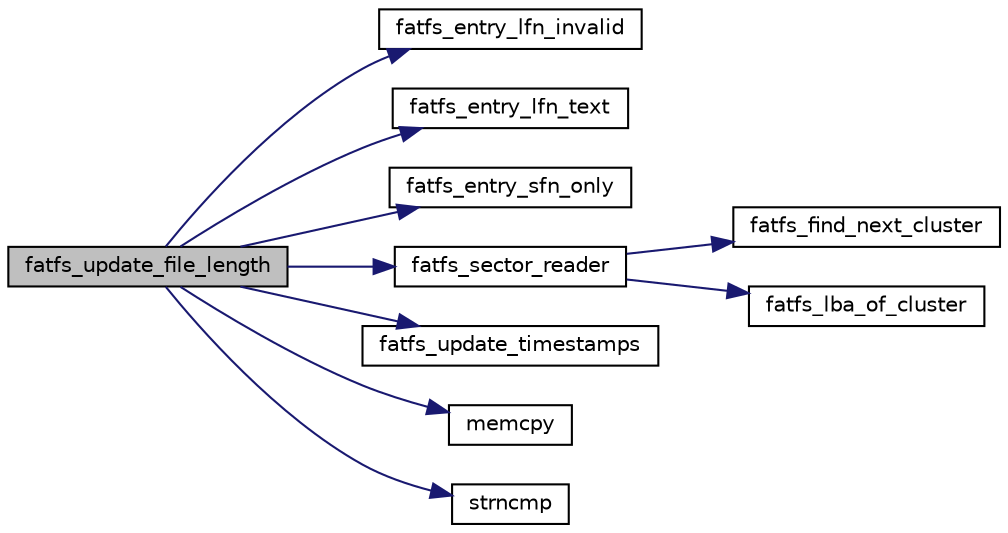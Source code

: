 digraph "fatfs_update_file_length"
{
 // LATEX_PDF_SIZE
  edge [fontname="Helvetica",fontsize="10",labelfontname="Helvetica",labelfontsize="10"];
  node [fontname="Helvetica",fontsize="10",shape=record];
  rankdir="LR";
  Node1 [label="fatfs_update_file_length",height=0.2,width=0.4,color="black", fillcolor="grey75", style="filled", fontcolor="black",tooltip=" "];
  Node1 -> Node2 [color="midnightblue",fontsize="10",style="solid",fontname="Helvetica"];
  Node2 [label="fatfs_entry_lfn_invalid",height=0.2,width=0.4,color="black", fillcolor="white", style="filled",URL="$fat__misc_8c.html#a4ed58a36d5257fed8f10aaca95433cdf",tooltip=" "];
  Node1 -> Node3 [color="midnightblue",fontsize="10",style="solid",fontname="Helvetica"];
  Node3 [label="fatfs_entry_lfn_text",height=0.2,width=0.4,color="black", fillcolor="white", style="filled",URL="$fat__misc_8c.html#a7dac9a0d5348d1d6e9df6479c29d03c4",tooltip=" "];
  Node1 -> Node4 [color="midnightblue",fontsize="10",style="solid",fontname="Helvetica"];
  Node4 [label="fatfs_entry_sfn_only",height=0.2,width=0.4,color="black", fillcolor="white", style="filled",URL="$fat__misc_8c.html#a0c733bd55626e6751be7a7fcd770acd5",tooltip=" "];
  Node1 -> Node5 [color="midnightblue",fontsize="10",style="solid",fontname="Helvetica"];
  Node5 [label="fatfs_sector_reader",height=0.2,width=0.4,color="black", fillcolor="white", style="filled",URL="$fat__access_8c.html#a934acbcc4c095b05eaacea0333675ed3",tooltip=" "];
  Node5 -> Node6 [color="midnightblue",fontsize="10",style="solid",fontname="Helvetica"];
  Node6 [label="fatfs_find_next_cluster",height=0.2,width=0.4,color="black", fillcolor="white", style="filled",URL="$fat__table_8c.html#af6297d64179e09d929493451ab68d6e6",tooltip=" "];
  Node5 -> Node7 [color="midnightblue",fontsize="10",style="solid",fontname="Helvetica"];
  Node7 [label="fatfs_lba_of_cluster",height=0.2,width=0.4,color="black", fillcolor="white", style="filled",URL="$fat__access_8c.html#adda5a5dde3548cd09943efcbe5534c62",tooltip=" "];
  Node1 -> Node8 [color="midnightblue",fontsize="10",style="solid",fontname="Helvetica"];
  Node8 [label="fatfs_update_timestamps",height=0.2,width=0.4,color="black", fillcolor="white", style="filled",URL="$fat__access_8h.html#a7c037882a907d50957d58ba53e1ef897",tooltip=" "];
  Node1 -> Node9 [color="midnightblue",fontsize="10",style="solid",fontname="Helvetica"];
  Node9 [label="memcpy",height=0.2,width=0.4,color="black", fillcolor="white", style="filled",URL="$string_8h.html#ae33b18edb618c656b9b795b9fce2316c",tooltip=" "];
  Node1 -> Node10 [color="midnightblue",fontsize="10",style="solid",fontname="Helvetica"];
  Node10 [label="strncmp",height=0.2,width=0.4,color="black", fillcolor="white", style="filled",URL="$lib_8h.html#a6395668b53785234b479045e1773a6a4",tooltip=" "];
}
